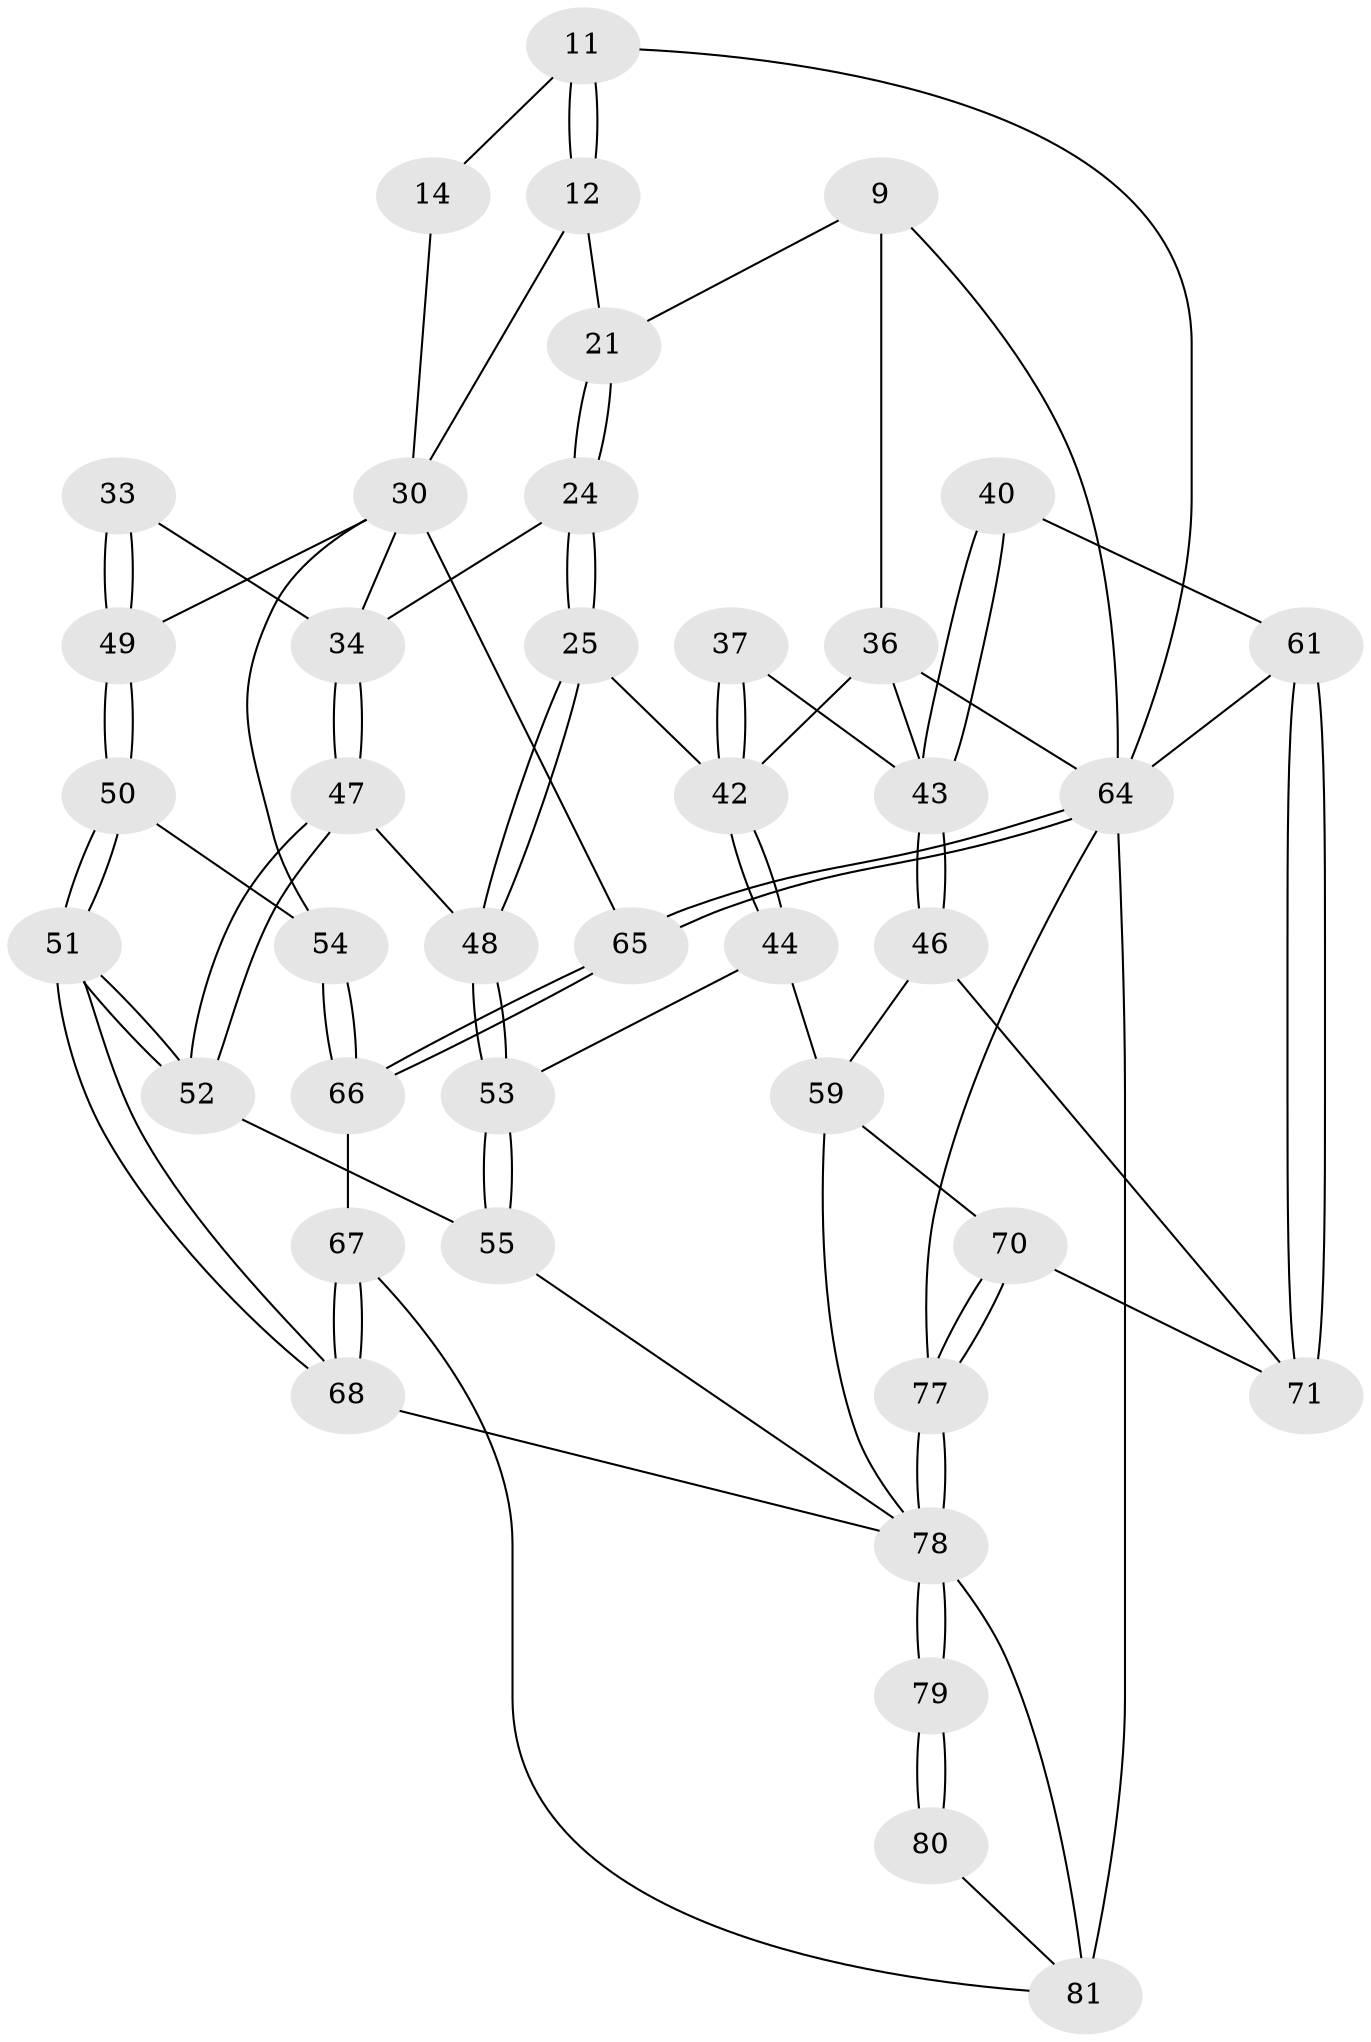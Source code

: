 // original degree distribution, {3: 0.04938271604938271, 4: 0.20987654320987653, 5: 0.5185185185185185, 6: 0.2222222222222222}
// Generated by graph-tools (version 1.1) at 2025/01/03/09/25 05:01:40]
// undirected, 40 vertices, 91 edges
graph export_dot {
graph [start="1"]
  node [color=gray90,style=filled];
  9 [pos="+0.40390064789162367+0.15082297356699415",super="+6+8+7"];
  11 [pos="+0.655701033906559+0.17650014935745473",super="+10"];
  12 [pos="+0.6410930362913171+0.18428082112295116"];
  14 [pos="+0.8117192615113882+0.13063405774182912"];
  21 [pos="+0.4899843726856629+0.2766637426887814",super="+13"];
  24 [pos="+0.4837708963303928+0.32165022359110734"];
  25 [pos="+0.46976933229117895+0.3293290454395289"];
  30 [pos="+0.8146741774232875+0.40555079136077105",super="+20+29"];
  33 [pos="+0.6318499492782197+0.40390993222770344",super="+32"];
  34 [pos="+0.5599744157019612+0.3759114610273538",super="+23"];
  36 [pos="+0.07889634274268087+0.19454909988833874",super="+17+18+5"];
  37 [pos="+0.1686975894823335+0.38924254500050465"];
  40 [pos="+0.04667984634932072+0.4155824748094511"];
  42 [pos="+0.34869353862825053+0.3872188303427537",super="+26+35"];
  43 [pos="+0.12047918317164152+0.5185200640464751",super="+38+39"];
  44 [pos="+0.3331970024723823+0.48449847230494003"];
  46 [pos="+0.12318036618766724+0.534157141101556"];
  47 [pos="+0.5487852054875609+0.5241852971732549"];
  48 [pos="+0.50548526886194+0.5281262446543521"];
  49 [pos="+0.7463227313499411+0.49434349595283555",super="+31"];
  50 [pos="+0.7460214551849976+0.5101031200592939"];
  51 [pos="+0.7056011290294687+0.5749668788087194"];
  52 [pos="+0.6090563084967651+0.5512044895069912"];
  53 [pos="+0.4740228690408613+0.5466074144685833"];
  54 [pos="+0.8436625757427765+0.5448967631097378"];
  55 [pos="+0.47779183703533956+0.6415039369261274"];
  59 [pos="+0.2733700234693666+0.6676785805708386",super="+45"];
  61 [pos="+0+1",super="+60"];
  64 [pos="+1+0.7335807315930567",super="+3+62"];
  65 [pos="+1+0.6737177786323962",super="+28+16"];
  66 [pos="+0.9266555215598433+0.5927532708991394"];
  67 [pos="+0.793075720190432+0.73120386595732"];
  68 [pos="+0.6966973321950877+0.669679285896396"];
  70 [pos="+0.21039247965133237+0.7302780966140647"];
  71 [pos="+0.12220784308981744+0.7257926677300738",super="+63"];
  77 [pos="+0.07120096136945148+1"];
  78 [pos="+0.2809811480556629+1",super="+58+57+72"];
  79 [pos="+0.2846179849706281+1",super="+74+73"];
  80 [pos="+0.5989904321725371+1"];
  81 [pos="+0.7163131803241506+1",super="+76"];
  9 -- 21 [weight=2];
  9 -- 36 [weight=2];
  9 -- 64;
  11 -- 12;
  11 -- 12;
  11 -- 14 [weight=2];
  11 -- 64;
  12 -- 21;
  12 -- 30;
  14 -- 30;
  21 -- 24;
  21 -- 24;
  24 -- 25;
  24 -- 25;
  24 -- 34;
  25 -- 48;
  25 -- 48;
  25 -- 42;
  30 -- 49;
  30 -- 65 [weight=2];
  30 -- 54;
  30 -- 34;
  33 -- 34 [weight=2];
  33 -- 49 [weight=2];
  33 -- 49;
  34 -- 47;
  34 -- 47;
  36 -- 42;
  36 -- 64;
  36 -- 43;
  37 -- 42 [weight=2];
  37 -- 42;
  37 -- 43;
  40 -- 43 [weight=2];
  40 -- 43;
  40 -- 61;
  42 -- 44;
  42 -- 44;
  43 -- 46;
  43 -- 46;
  44 -- 53;
  44 -- 59;
  46 -- 71;
  46 -- 59;
  47 -- 48;
  47 -- 52;
  47 -- 52;
  48 -- 53;
  48 -- 53;
  49 -- 50;
  49 -- 50;
  50 -- 51;
  50 -- 51;
  50 -- 54;
  51 -- 52;
  51 -- 52;
  51 -- 68;
  51 -- 68;
  52 -- 55;
  53 -- 55;
  53 -- 55;
  54 -- 66;
  54 -- 66;
  55 -- 78;
  59 -- 70;
  59 -- 78;
  61 -- 71 [weight=2];
  61 -- 71;
  61 -- 64 [weight=2];
  64 -- 65 [weight=2];
  64 -- 65;
  64 -- 81 [weight=3];
  64 -- 77;
  65 -- 66;
  65 -- 66;
  66 -- 67;
  67 -- 68;
  67 -- 68;
  67 -- 81;
  68 -- 78;
  70 -- 71;
  70 -- 77;
  70 -- 77;
  77 -- 78;
  77 -- 78;
  78 -- 79 [weight=3];
  78 -- 79;
  78 -- 81;
  79 -- 80 [weight=2];
  79 -- 80;
  80 -- 81;
}
